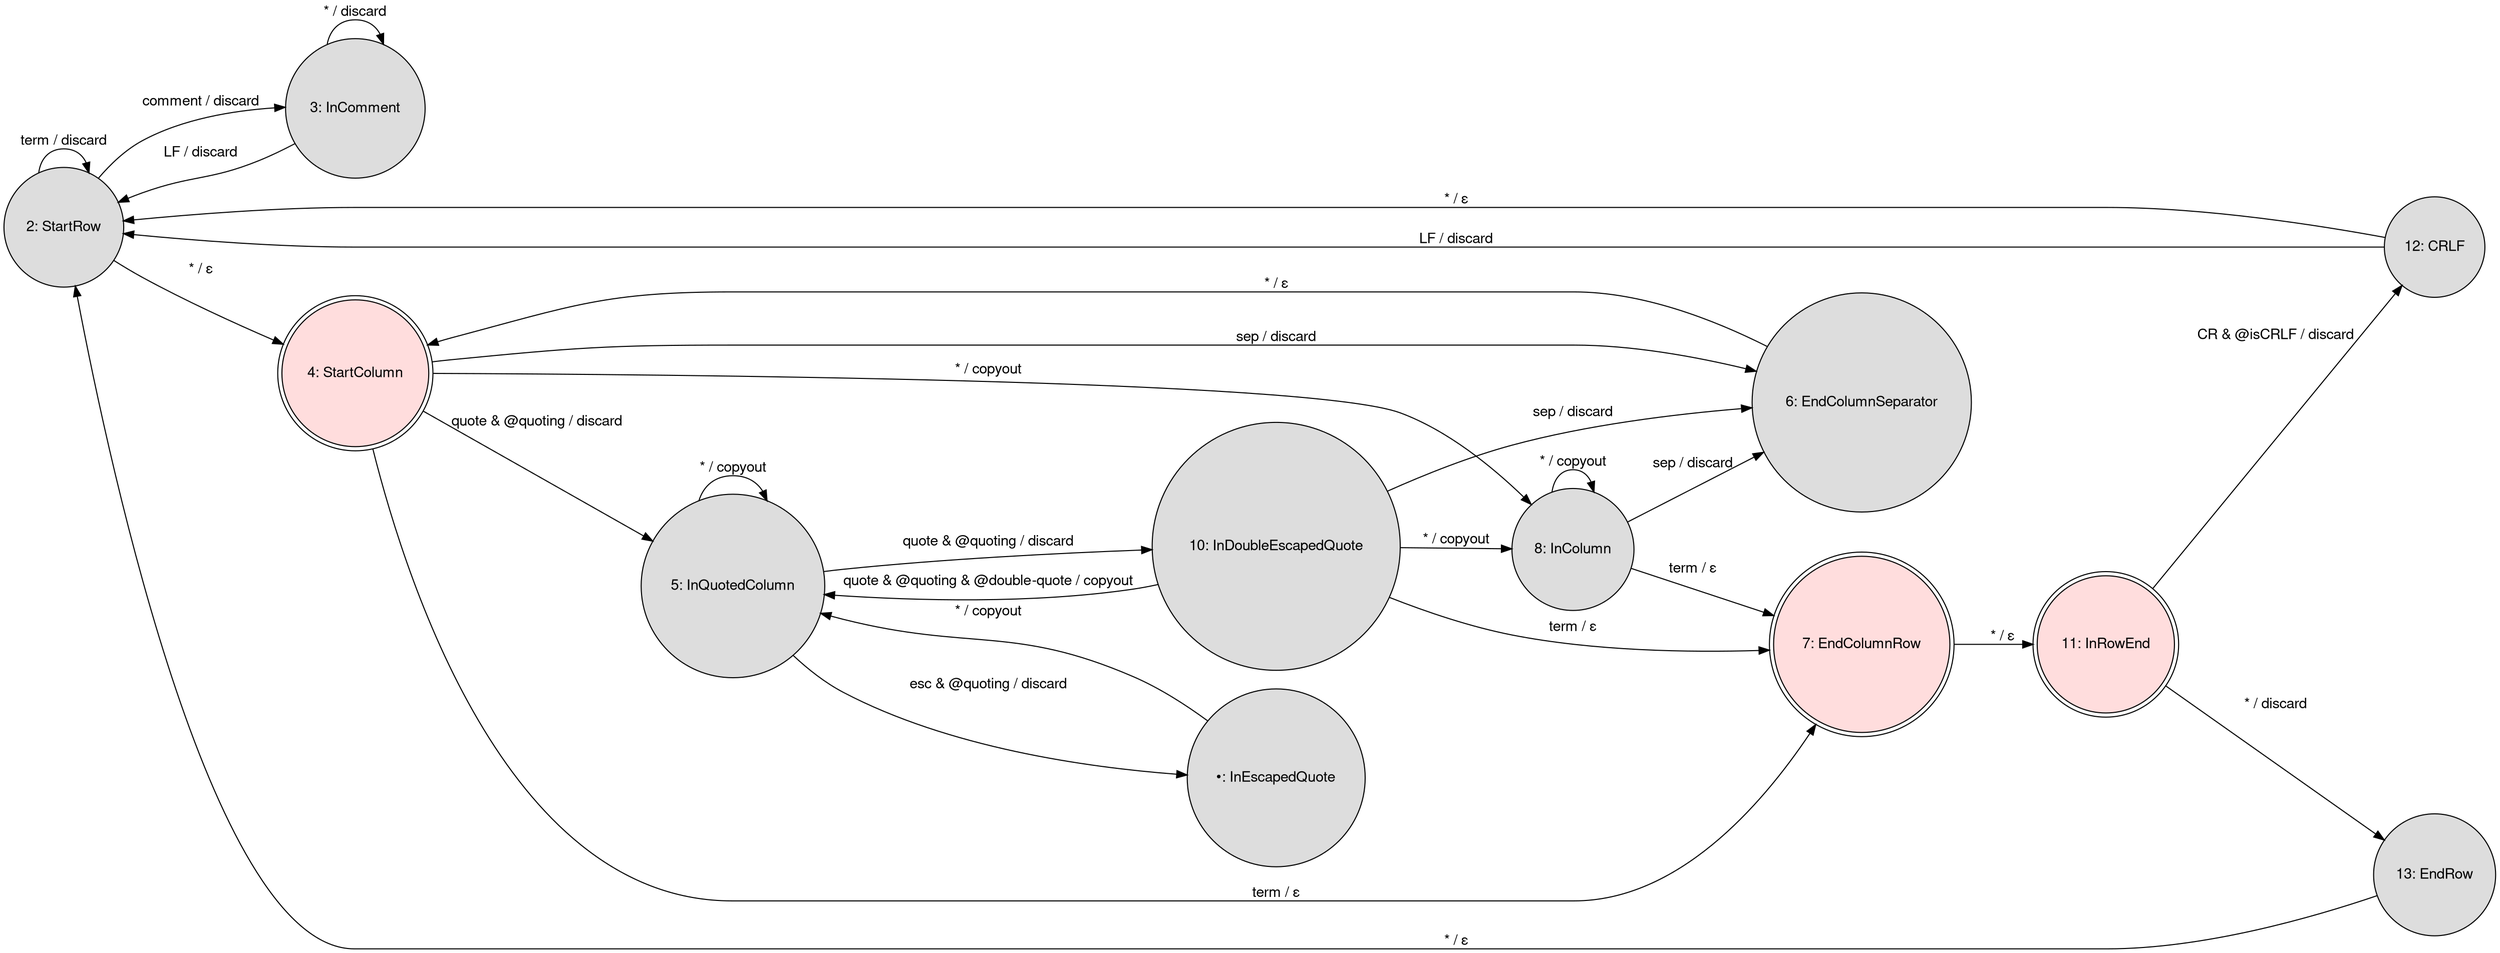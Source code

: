 digraph finite_state_machine {
  fontname="Helvetica,Arial,sans-serif"
  node [fontname="Helvetica,Arial,sans-serif"]
  edge [fontname="Helvetica,Arial,sans-serif"]
  rankdir=LR;
  node [shape = circle, style=filled, fillcolor="#dddddd"];

  2  [label="2: StartRow"];
  3  [label="3: InComment"];
  4  [label="4: StartColumn", shape=doublecircle, fillcolor="#ffdddd"];
  8  [label="8: InColumn"];
  5  [label="5: InQuotedColumn"];
  • [label="•: InEscapedQuote"];
  10 [label="10: InDoubleEscapedQuote"];
  6  [label="6: EndColumnSeparator"];
  7  [label="7: EndColumnRow", shape=doublecircle, fillcolor="#ffdddd"];
  11 [label="11: InRowEnd", shape=doublecircle, fillcolor="#ffdddd"];
  12 [label="12: CRLF"];
  13 [label="13: EndRow"];

  2  -> 2  [label="term / discard"];
  2  -> 3  [label="comment / discard"];
  2  -> 4  [label="* / ε"];

  3  -> 2  [label="LF / discard"];
  3  -> 3  [label="* / discard"];

  4  -> 5  [label="quote & @quoting / discard"];
  4  -> 6  [label="sep / discard"];
  4  -> 7  [label="term / ε"]
  4  -> 8  [label="* / copyout"];

  5  -> 5  [label="* / copyout"];
  5  -> 10 [label="quote & @quoting / discard"];
  5  -> •  [label="esc & @quoting / discard"];

  6  -> 4  [label="* / ε"];

  7  -> 11 [label="* / ε"];

  8  -> 6  [label="sep / discard"];
  8  -> 7  [label="term / ε"]
  8  -> 8  [label="* / copyout"];

  11 -> 12 [label="CR & @isCRLF / discard"];
  11 -> 13 [label="* / discard"];

  10 -> 5  [label="quote & @quoting & @double-quote / copyout"];
  10 -> 6  [label="sep / discard"];
  10 -> 7  [label="term / ε"]
  10 -> 8  [label="* / copyout"];

  •  -> 5  [label="* / copyout"];

  12 -> 2  [label="* / ε"];
  12 -> 2  [label="LF / discard"];

  13 -> 2  [label="* / ε"];

}
